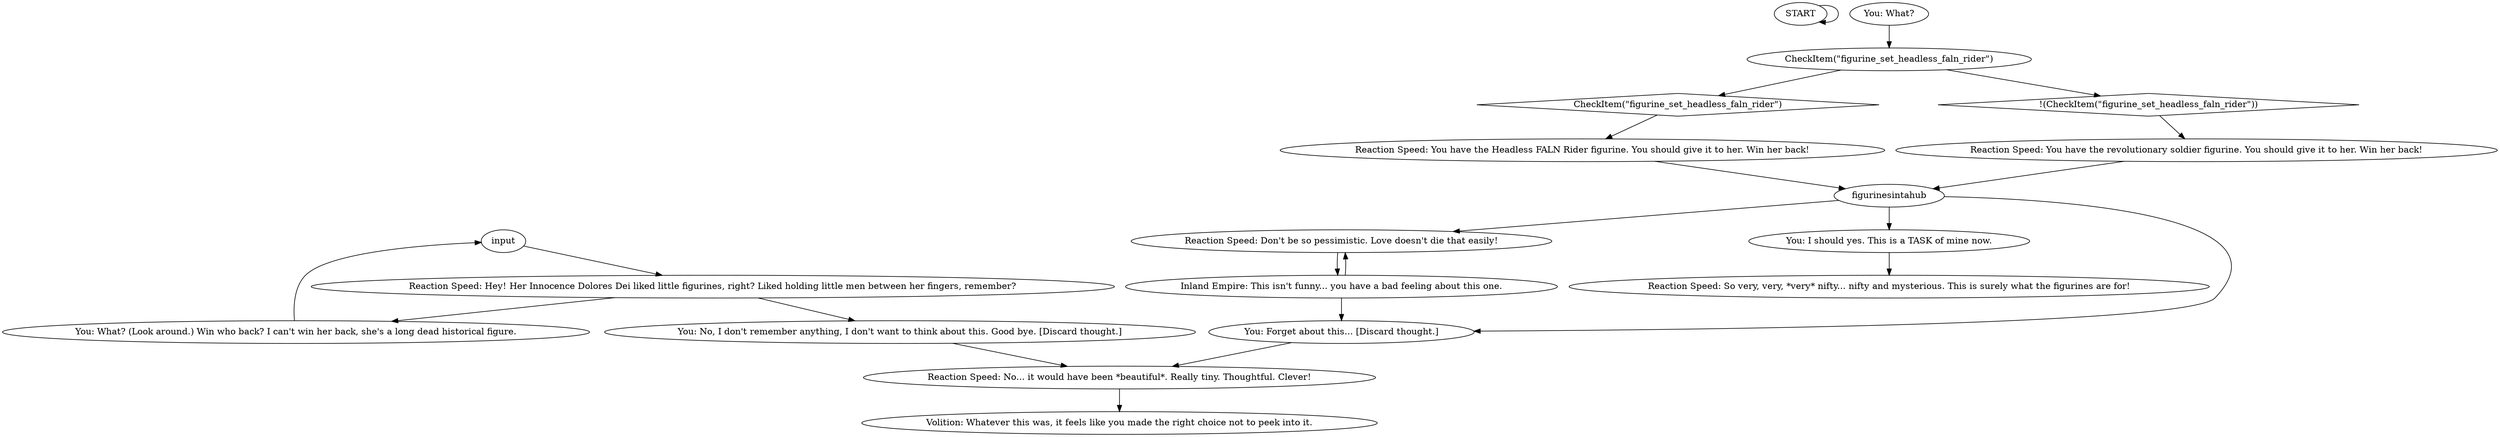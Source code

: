 # CHURCH ORB / figurine
# this pops up and tells you you should give dolores dei your figurine
# ==================================================
digraph G {
	  0 [label="START"];
	  1 [label="input"];
	  2 [label="Reaction Speed: Don't be so pessimistic. Love doesn't die that easily!"];
	  3 [label="You: I should yes. This is a TASK of mine now."];
	  4 [label="You: What? (Look around.) Win who back? I can't win her back, she's a long dead historical figure."];
	  5 [label="You: What?"];
	  6 [label="You: No, I don't remember anything, I don't want to think about this. Good bye. [Discard thought.]"];
	  7 [label="figurinesintahub"];
	  8 [label="Reaction Speed: Hey! Her Innocence Dolores Dei liked little figurines, right? Liked holding little men between her fingers, remember?"];
	  9 [label="Reaction Speed: No... it would have been *beautiful*. Really tiny. Thoughtful. Clever!"];
	  10 [label="You: Forget about this... [Discard thought.]"];
	  11 [label="Volition: Whatever this was, it feels like you made the right choice not to peek into it."];
	  12 [label="Inland Empire: This isn't funny... you have a bad feeling about this one."];
	  13 [label="Reaction Speed: You have the revolutionary soldier figurine. You should give it to her. Win her back!"];
	  14 [label="Reaction Speed: So very, very, *very* nifty... nifty and mysterious. This is surely what the figurines are for!"];
	  15 [label="CheckItem(\"figurine_set_headless_faln_rider\")"];
	  16 [label="CheckItem(\"figurine_set_headless_faln_rider\")", shape=diamond];
	  17 [label="!(CheckItem(\"figurine_set_headless_faln_rider\"))", shape=diamond];
	  18 [label="Reaction Speed: You have the Headless FALN Rider figurine. You should give it to her. Win her back!"];
	  0 -> 0
	  1 -> 8
	  2 -> 12
	  3 -> 14
	  4 -> 1
	  5 -> 15
	  6 -> 9
	  7 -> 10
	  7 -> 2
	  7 -> 3
	  8 -> 4
	  8 -> 6
	  9 -> 11
	  10 -> 9
	  12 -> 2
	  12 -> 10
	  13 -> 7
	  15 -> 16
	  15 -> 17
	  16 -> 18
	  17 -> 13
	  18 -> 7
}

